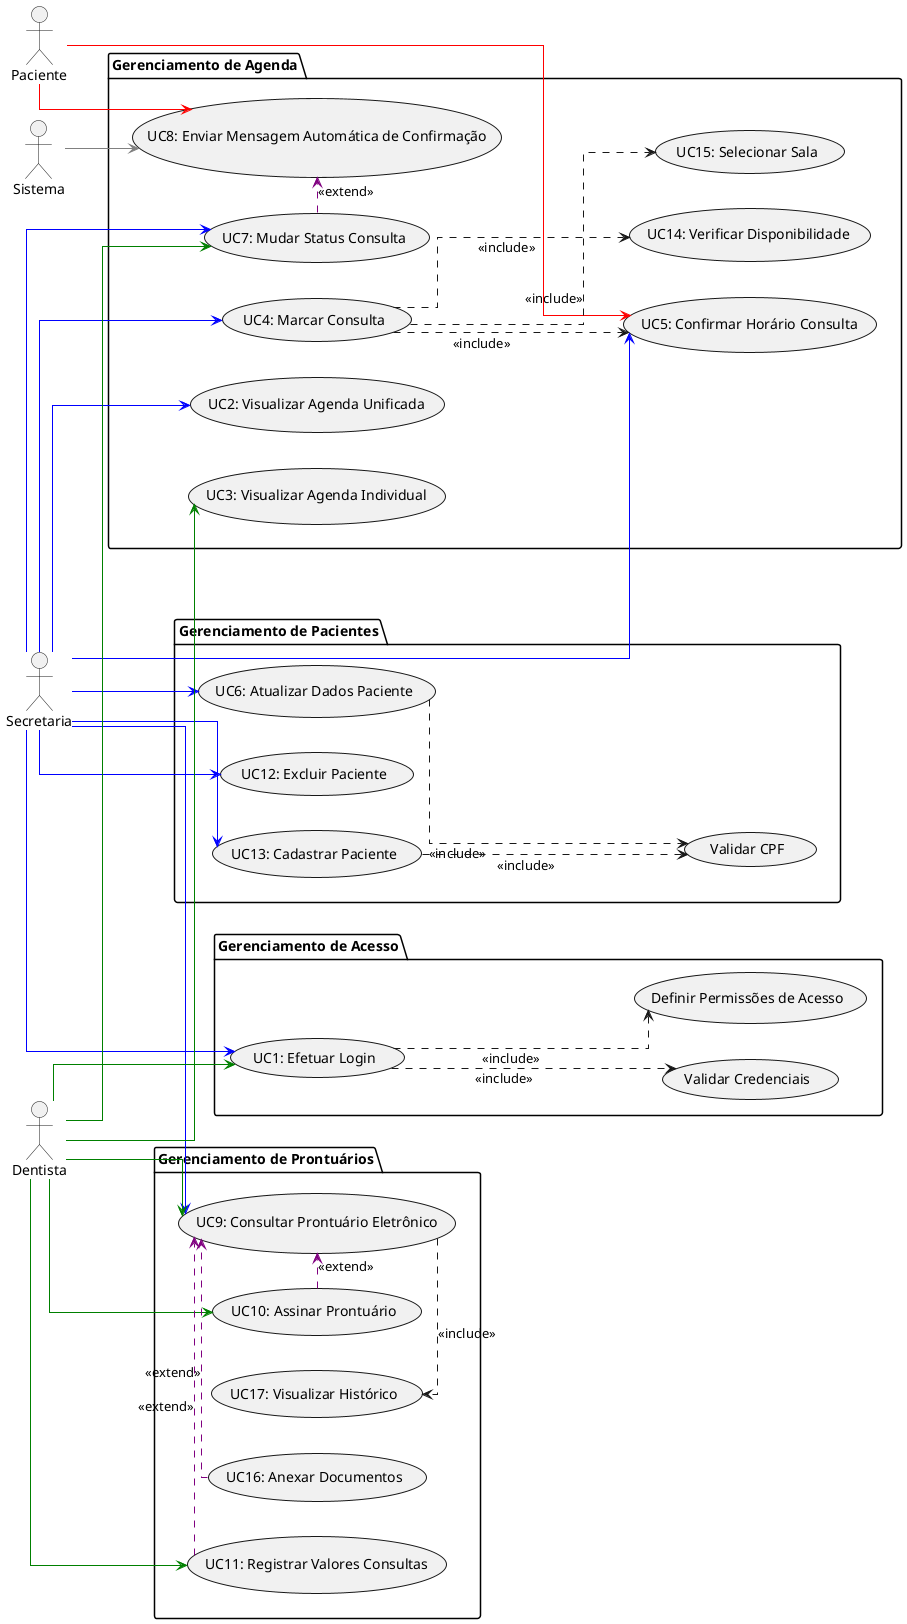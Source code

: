 @startuml diagrama_casos_de_uso

skinparam packageStyle rectangle
skinparam handwritten false
skinparam shadowing false
skinparam linetype ortho
skinparam packageStyle folder
skinparam usecaseBorderThickness 1

skinparam Rankdir top to bottom
left to right direction

actor Secretaria as sec
actor Dentista as dent
actor Paciente as pac
actor Sistema as sys

package "Gerenciamento de Acesso" {
  usecase "UC1: Efetuar Login" as UC1
  usecase "Validar Credenciais" as valid_cred
  usecase "Definir Permissões de Acesso" as def_perm
}
together {
  package "Gerenciamento de Agenda" {
    together {
      usecase "UC2: Visualizar Agenda Unificada" as UC2
      usecase "UC3: Visualizar Agenda Individual" as UC3
    }
    together {
      usecase "UC4: Marcar Consulta" as UC4
      usecase "UC5: Confirmar Horário Consulta" as UC5
    }
    together {
      usecase "UC7: Mudar Status Consulta" as UC7
      usecase "UC8: Enviar Mensagem Automática de Confirmação" as UC8
    }    
    together {
      usecase "UC14: Verificar Disponibilidade" as UC14
      usecase "UC15: Selecionar Sala" as UC15
    }
  }
}

together {
  package "Gerenciamento de Pacientes" {
    together {
      usecase "UC6: Atualizar Dados Paciente" as UC6
      usecase "UC12: Excluir Paciente" as UC12
    }
    together {
      usecase "UC13: Cadastrar Paciente" as UC13
      usecase "Validar CPF" as valid_cpf
    }
  }
}

together {

  package "Gerenciamento de Prontuários" {
    together {
      usecase "UC9: Consultar Prontuário Eletrônico" as UC9
      usecase "UC10: Assinar Prontuário" as UC10
    }    
    together {
      usecase "UC11: Registrar Valores Consultas" as UC11
      usecase "UC16: Anexar Documentos" as UC16
      usecase "UC17: Visualizar Histórico" as UC17
    }
  }
}

sec -[#blue]-> UC1
sec -[#blue]-> UC2
sec -[#blue]-> UC4
sec -[#blue]-> UC5
sec -[#blue]-> UC6
sec -[#blue]-> UC7
sec -[#blue]-> UC9
sec -[#blue]-> UC12
sec -[#blue]-> UC13

dent -[#green]-> UC1
dent -[#green]-> UC3
dent -[#green]-> UC7
dent -[#green]-> UC9
dent -[#green]-> UC10
dent -[#green]-> UC11

pac -[#red]-> UC5
pac -[#red]-> UC8

sys -[#gray]-> UC8

UC1 ...> valid_cred : <<include>>
UC1 ...> def_perm : <<include>>
UC4 ...> UC14 : <<include>>
UC4 ...> UC15 : <<include>>
UC4 ...> UC5 : <<include>>
UC6 ...> valid_cpf : <<include>>
UC9 ...> UC17 : <<include>>
UC13 ...> valid_cpf : <<include>>

UC7 .[#purple]> UC8 : <<extend>>
UC10 .[#purple]> UC9 : <<extend>>
UC11 .[#purple]> UC9 : <<extend>>
UC16 .[#purple]> UC9 : <<extend>>


@enduml
